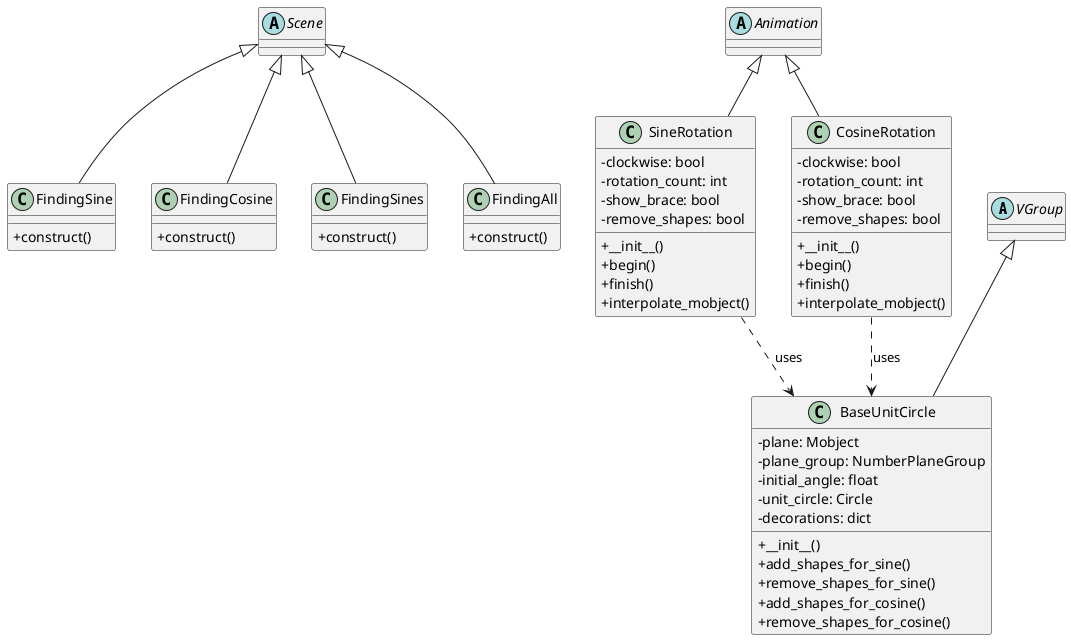 @startuml

' 기본 스타일 설정
skinparam {
    ClassAttributeIconSize 0
    MonochromeCurrent true
}

' 기본 클래스들
abstract class VGroup
abstract class Animation
abstract class Scene

' 핵심 클래스
class BaseUnitCircle {
    - plane: Mobject
    - plane_group: NumberPlaneGroup
    - initial_angle: float
    - unit_circle: Circle
    - decorations: dict
    + __init__()
    + add_shapes_for_sine()
    + remove_shapes_for_sine()
    + add_shapes_for_cosine()
    + remove_shapes_for_cosine()
}

class SineRotation {
    - clockwise: bool
    - rotation_count: int
    - show_brace: bool
    - remove_shapes: bool
    + __init__()
    + begin()
    + finish()
    + interpolate_mobject()
}

class CosineRotation {
    - clockwise: bool
    - rotation_count: int
    - show_brace: bool
    - remove_shapes: bool
    + __init__()
    + begin()
    + finish()
    + interpolate_mobject()
}

' Scene 구현 클래스들
class FindingSine {
    + construct()
}

class FindingCosine {
    + construct()
}

class FindingSines {
    + construct()
}

class FindingAll {
    + construct()
}

' 상속 관계
BaseUnitCircle -up-|> VGroup
SineRotation -up-|> Animation
CosineRotation -up-|> Animation
FindingSine -up-|> Scene
FindingCosine -up-|> Scene
FindingSines -up-|> Scene
FindingAll -up-|> Scene

' 의존성 관계
SineRotation ..> BaseUnitCircle : uses
CosineRotation ..> BaseUnitCircle : uses

@enduml
